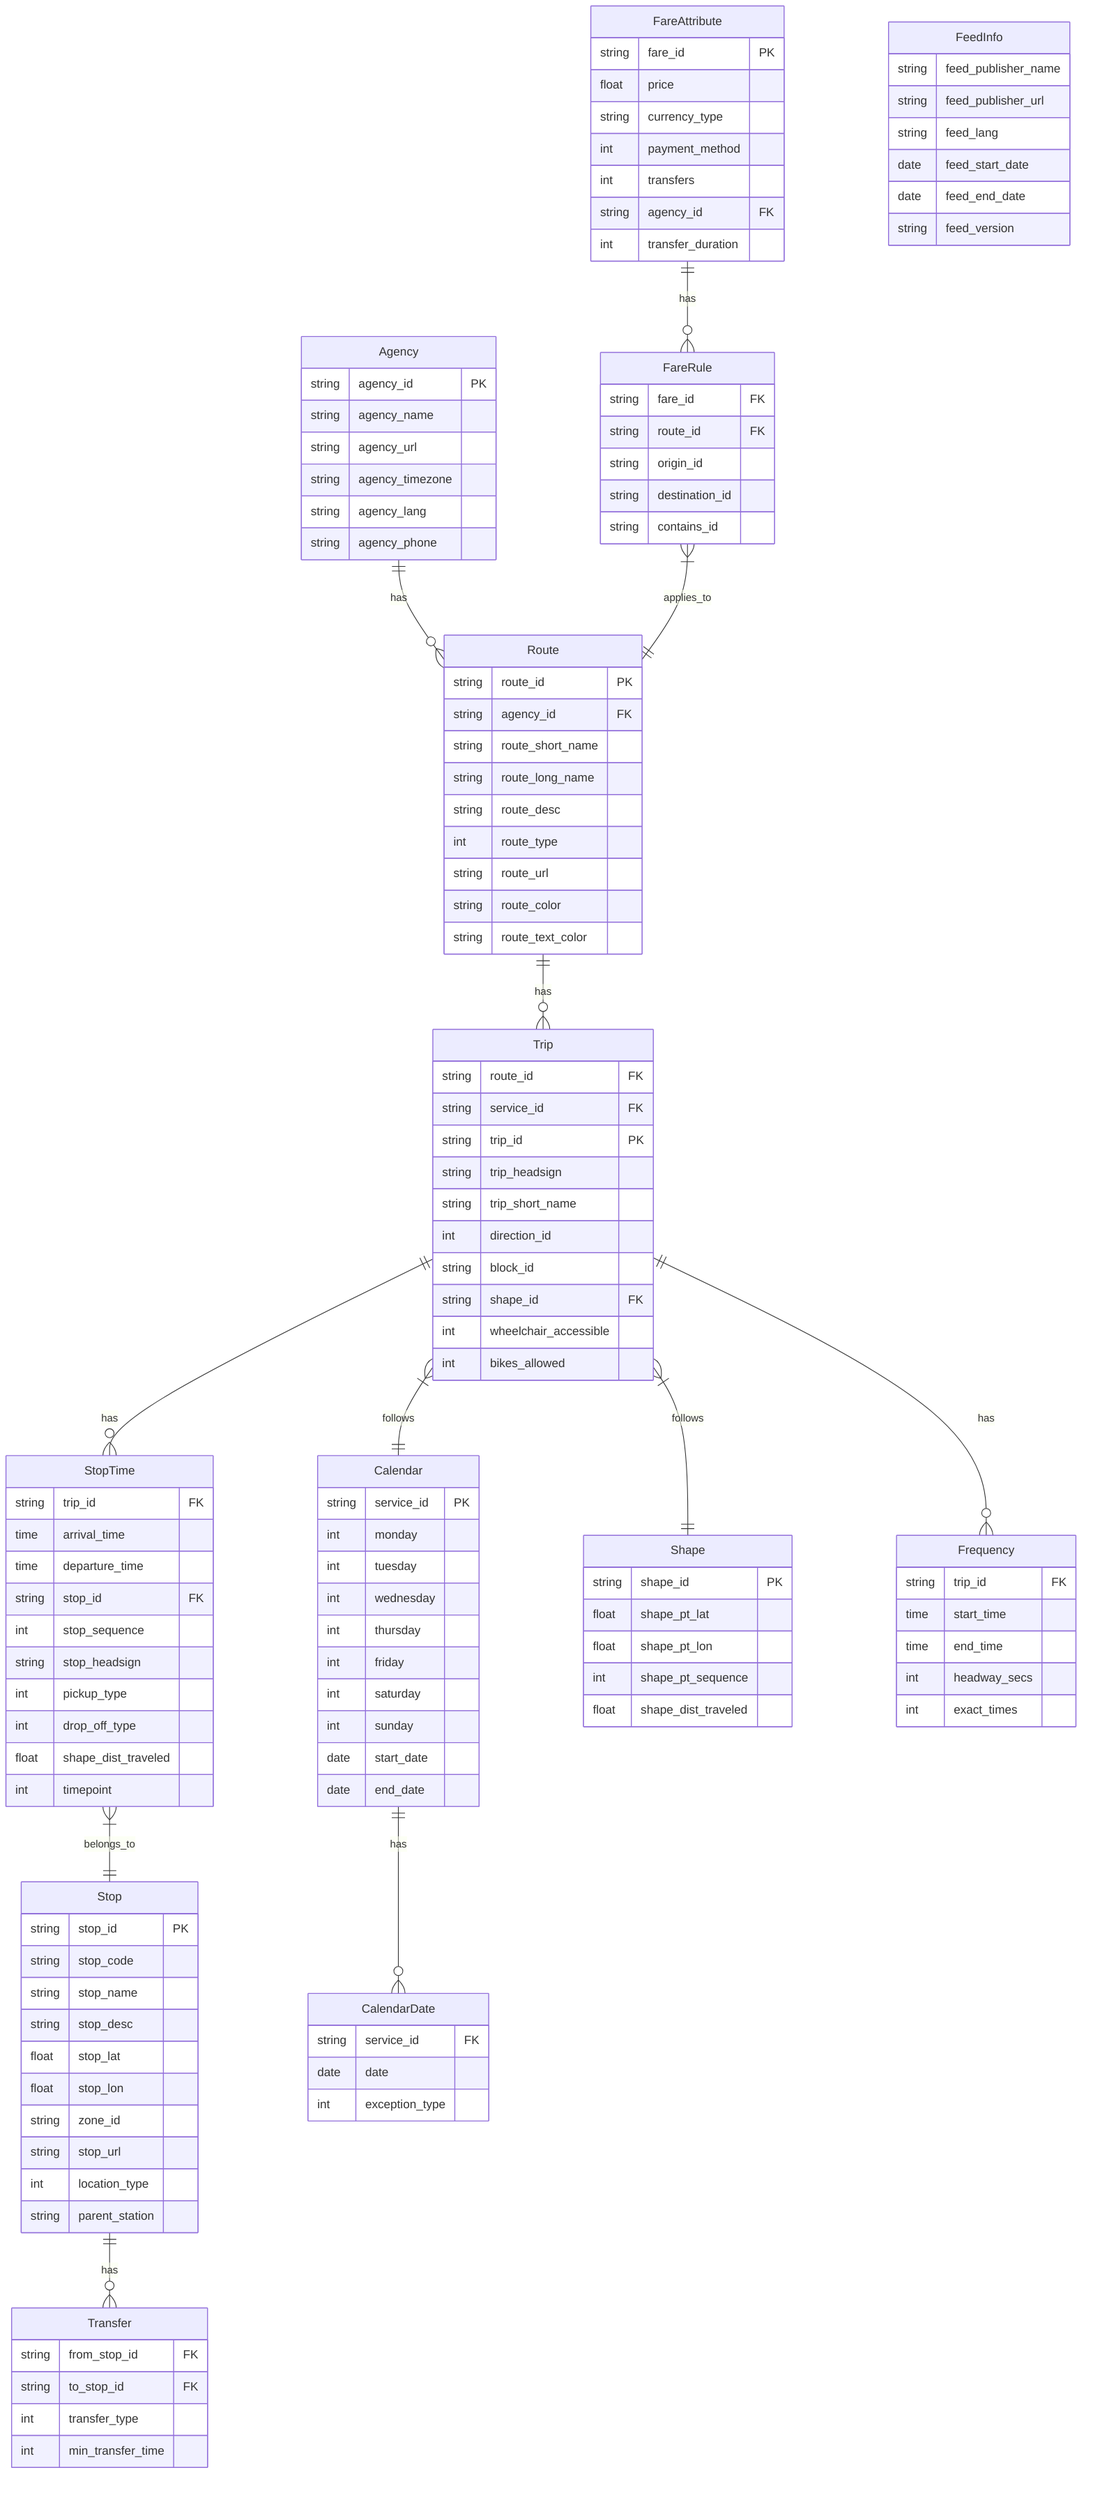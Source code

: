 erDiagram
    Agency ||--o{ Route : has
    Route ||--o{ Trip : has
    Trip ||--o{ StopTime : has
    StopTime }|--|| Stop : belongs_to
    Trip }|--|| Calendar : follows
    Calendar ||--o{ CalendarDate : has
    FareAttribute ||--o{ FareRule : has
    FareRule }|--|| Route : applies_to
    Trip }|--|| Shape : follows
    Trip ||--o{ Frequency : has
    Stop ||--o{ Transfer : has

    Agency {
        string agency_id PK
        string agency_name
        string agency_url
        string agency_timezone
        string agency_lang
        string agency_phone
    }

    Route {
        string route_id PK
        string agency_id FK
        string route_short_name
        string route_long_name
        string route_desc
        int route_type
        string route_url
        string route_color
        string route_text_color
    }

    Trip {
        string route_id FK
        string service_id FK
        string trip_id PK
        string trip_headsign
        string trip_short_name
        int direction_id
        string block_id
        string shape_id FK
        int wheelchair_accessible
        int bikes_allowed
    }

    Stop {
        string stop_id PK
        string stop_code
        string stop_name
        string stop_desc
        float stop_lat
        float stop_lon
        string zone_id
        string stop_url
        int location_type
        string parent_station
    }

    StopTime {
        string trip_id FK
        time arrival_time
        time departure_time
        string stop_id FK
        int stop_sequence
        string stop_headsign
        int pickup_type
        int drop_off_type
        float shape_dist_traveled
        int timepoint
    }

    Calendar {
        string service_id PK
        int monday
        int tuesday
        int wednesday
        int thursday
        int friday
        int saturday
        int sunday
        date start_date
        date end_date
    }

    CalendarDate {
        string service_id FK
        date date
        int exception_type
    }

    FareAttribute {
        string fare_id PK
        float price
        string currency_type
        int payment_method
        int transfers
        string agency_id FK
        int transfer_duration
    }

    FareRule {
        string fare_id FK
        string route_id FK
        string origin_id
        string destination_id
        string contains_id
    }

    Shape {
        string shape_id PK
        float shape_pt_lat
        float shape_pt_lon
        int shape_pt_sequence
        float shape_dist_traveled
    }

    Frequency {
        string trip_id FK
        time start_time
        time end_time
        int headway_secs
        int exact_times
    }

    Transfer {
        string from_stop_id FK
        string to_stop_id FK
        int transfer_type
        int min_transfer_time
    }

    FeedInfo {
        string feed_publisher_name
        string feed_publisher_url
        string feed_lang
        date feed_start_date
        date feed_end_date
        string feed_version
    }